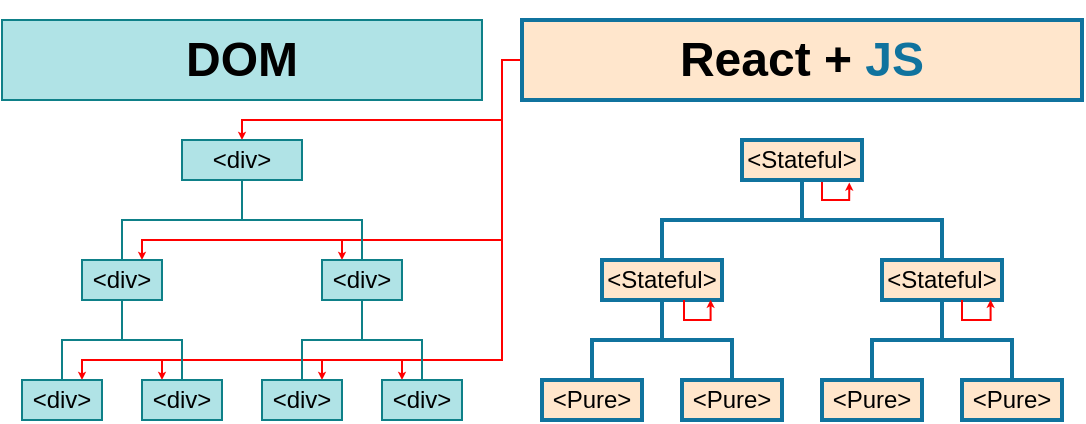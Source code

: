 <mxfile version="11.1.1" type="github"><diagram id="qGmTgWKqz5oFr5Qk8otT" name="Page-1"><mxGraphModel dx="1226" dy="302" grid="1" gridSize="10" guides="0" tooltips="1" connect="1" arrows="1" fold="1" page="0" pageScale="1" pageWidth="850" pageHeight="1100" math="0" shadow="0"><root><mxCell id="0"/><mxCell id="1" parent="0"/><mxCell id="wovSSRUZCo1Au3XByTAm-43" style="edgeStyle=orthogonalEdgeStyle;rounded=0;orthogonalLoop=1;jettySize=auto;html=1;exitX=0.5;exitY=1;exitDx=0;exitDy=0;entryX=0.5;entryY=0;entryDx=0;entryDy=0;strokeColor=#10739e;fillColor=#b1ddf0;endArrow=none;fontSize=12;strokeWidth=2;" parent="1" source="wovSSRUZCo1Au3XByTAm-2" target="wovSSRUZCo1Au3XByTAm-39" edge="1"><mxGeometry relative="1" as="geometry"><Array as="points"><mxPoint x="90" y="140"/><mxPoint x="20" y="140"/><mxPoint x="20" y="160"/></Array></mxGeometry></mxCell><mxCell id="wovSSRUZCo1Au3XByTAm-97" style="edgeStyle=orthogonalEdgeStyle;rounded=0;jumpSize=6;orthogonalLoop=1;jettySize=auto;html=1;exitX=0.5;exitY=1;exitDx=0;exitDy=0;entryX=0.5;entryY=0;entryDx=0;entryDy=0;strokeColor=#10739e;strokeWidth=2;fontSize=12;fillColor=#b1ddf0;endArrow=none;" parent="1" source="wovSSRUZCo1Au3XByTAm-2" target="wovSSRUZCo1Au3XByTAm-92" edge="1"><mxGeometry relative="1" as="geometry"><Array as="points"><mxPoint x="90" y="140"/><mxPoint x="160" y="140"/></Array></mxGeometry></mxCell><UserObject label="&amp;lt;Stateful&amp;gt;" treeRoot="1" id="wovSSRUZCo1Au3XByTAm-2"><mxCell style="whiteSpace=wrap;html=1;align=center;treeFolding=1;treeMoving=1;container=1;recursiveResize=0;fillColor=#ffe6cc;strokeColor=#10739E;strokeWidth=2;" parent="1" vertex="1"><mxGeometry x="60" y="100" width="60" height="20" as="geometry"/></mxCell></UserObject><mxCell id="wovSSRUZCo1Au3XByTAm-82" style="edgeStyle=orthogonalEdgeStyle;rounded=0;jumpSize=6;orthogonalLoop=1;jettySize=auto;html=1;exitX=0;exitY=0.5;exitDx=0;exitDy=0;startSize=6;endSize=1;strokeColor=#FF0000;strokeWidth=1;entryX=0.75;entryY=0;entryDx=0;entryDy=0;" parent="1" source="wovSSRUZCo1Au3XByTAm-15" target="wovSSRUZCo1Au3XByTAm-47" edge="1"><mxGeometry relative="1" as="geometry"><mxPoint x="-220" y="140" as="targetPoint"/><Array as="points"><mxPoint x="-60" y="60"/><mxPoint x="-60" y="150"/><mxPoint x="-240" y="150"/></Array></mxGeometry></mxCell><mxCell id="wovSSRUZCo1Au3XByTAm-83" style="edgeStyle=orthogonalEdgeStyle;rounded=0;jumpSize=6;orthogonalLoop=1;jettySize=auto;html=1;exitX=0;exitY=0.5;exitDx=0;exitDy=0;entryX=0.25;entryY=0;entryDx=0;entryDy=0;startSize=6;endSize=1;strokeColor=#FF0000;strokeWidth=1;" parent="1" source="wovSSRUZCo1Au3XByTAm-15" target="wovSSRUZCo1Au3XByTAm-52" edge="1"><mxGeometry relative="1" as="geometry"><Array as="points"><mxPoint x="-60" y="60"/><mxPoint x="-60" y="150"/><mxPoint x="-140" y="150"/></Array></mxGeometry></mxCell><mxCell id="wovSSRUZCo1Au3XByTAm-84" style="edgeStyle=orthogonalEdgeStyle;rounded=0;jumpSize=6;orthogonalLoop=1;jettySize=auto;html=1;exitX=0;exitY=0.5;exitDx=0;exitDy=0;entryX=0.75;entryY=0;entryDx=0;entryDy=0;startSize=6;endSize=1;strokeColor=#FF0000;strokeWidth=1;" parent="1" source="wovSSRUZCo1Au3XByTAm-15" target="wovSSRUZCo1Au3XByTAm-49" edge="1"><mxGeometry relative="1" as="geometry"><Array as="points"><mxPoint x="-60" y="60"/><mxPoint x="-60" y="210"/><mxPoint x="-270" y="210"/></Array></mxGeometry></mxCell><mxCell id="wovSSRUZCo1Au3XByTAm-85" style="edgeStyle=orthogonalEdgeStyle;rounded=0;jumpSize=6;orthogonalLoop=1;jettySize=auto;html=1;exitX=0;exitY=0.5;exitDx=0;exitDy=0;entryX=0.25;entryY=0;entryDx=0;entryDy=0;startSize=6;endSize=1;strokeColor=#FF0000;strokeWidth=1;" parent="1" source="wovSSRUZCo1Au3XByTAm-15" target="wovSSRUZCo1Au3XByTAm-48" edge="1"><mxGeometry relative="1" as="geometry"><Array as="points"><mxPoint x="-60" y="60"/><mxPoint x="-60" y="210"/><mxPoint x="-230" y="210"/></Array></mxGeometry></mxCell><mxCell id="wovSSRUZCo1Au3XByTAm-86" style="edgeStyle=orthogonalEdgeStyle;rounded=0;jumpSize=6;orthogonalLoop=1;jettySize=auto;html=1;exitX=0;exitY=0.5;exitDx=0;exitDy=0;entryX=0.75;entryY=0;entryDx=0;entryDy=0;startSize=6;endSize=1;strokeColor=#FF0000;strokeWidth=1;" parent="1" source="wovSSRUZCo1Au3XByTAm-15" target="wovSSRUZCo1Au3XByTAm-54" edge="1"><mxGeometry relative="1" as="geometry"><Array as="points"><mxPoint x="-60" y="60"/><mxPoint x="-60" y="210"/><mxPoint x="-150" y="210"/></Array></mxGeometry></mxCell><mxCell id="wovSSRUZCo1Au3XByTAm-87" style="edgeStyle=orthogonalEdgeStyle;rounded=0;jumpSize=6;orthogonalLoop=1;jettySize=auto;html=1;exitX=0;exitY=0.5;exitDx=0;exitDy=0;entryX=0.25;entryY=0;entryDx=0;entryDy=0;startSize=6;endSize=1;strokeColor=#FF0000;strokeWidth=1;" parent="1" source="wovSSRUZCo1Au3XByTAm-15" target="wovSSRUZCo1Au3XByTAm-53" edge="1"><mxGeometry relative="1" as="geometry"><Array as="points"><mxPoint x="-60" y="60"/><mxPoint x="-60" y="210"/><mxPoint x="-110" y="210"/></Array></mxGeometry></mxCell><mxCell id="wovSSRUZCo1Au3XByTAm-99" style="edgeStyle=orthogonalEdgeStyle;rounded=0;jumpSize=6;orthogonalLoop=1;jettySize=auto;html=1;exitX=0;exitY=0.5;exitDx=0;exitDy=0;entryX=0.5;entryY=0;entryDx=0;entryDy=0;startSize=6;endSize=1;strokeColor=#FF0000;strokeWidth=1;" parent="1" source="wovSSRUZCo1Au3XByTAm-15" target="wovSSRUZCo1Au3XByTAm-45" edge="1"><mxGeometry relative="1" as="geometry"><Array as="points"><mxPoint x="-60" y="60"/><mxPoint x="-60" y="90"/><mxPoint x="-190" y="90"/></Array></mxGeometry></mxCell><mxCell id="wovSSRUZCo1Au3XByTAm-15" value="&lt;h1&gt;React + &lt;font color=&quot;#10739e&quot;&gt;JS&lt;/font&gt;&lt;/h1&gt;" style="text;html=1;spacing=5;spacingTop=-20;whiteSpace=wrap;overflow=hidden;rounded=0;align=center;fillColor=#ffe6cc;perimeterSpacing=0;strokeWidth=2;strokeColor=#10739E;" parent="1" vertex="1"><mxGeometry x="-50" y="40" width="280" height="40" as="geometry"/></mxCell><mxCell id="wovSSRUZCo1Au3XByTAm-38" style="edgeStyle=orthogonalEdgeStyle;rounded=0;orthogonalLoop=1;jettySize=auto;html=1;exitX=0.5;exitY=1;exitDx=0;exitDy=0;entryX=0.5;entryY=0;entryDx=0;entryDy=0;fillColor=#b1ddf0;strokeColor=#10739e;endArrow=none;fontSize=12;strokeWidth=2;" parent="1" source="wovSSRUZCo1Au3XByTAm-39" target="wovSSRUZCo1Au3XByTAm-40" edge="1"><mxGeometry relative="1" as="geometry"><Array as="points"><mxPoint x="20" y="180"/><mxPoint x="20" y="200"/><mxPoint x="55" y="200"/></Array></mxGeometry></mxCell><mxCell id="wovSSRUZCo1Au3XByTAm-39" value="&amp;lt;Stateful&amp;gt;" style="whiteSpace=wrap;html=1;align=center;verticalAlign=middle;container=1;recursiveResize=0;treeFolding=1;treeMoving=1;fillColor=#ffe6cc;strokeColor=#10739E;strokeWidth=2;" parent="1" vertex="1"><mxGeometry x="-10" y="160" width="60" height="20" as="geometry"/></mxCell><mxCell id="wovSSRUZCo1Au3XByTAm-40" value="&amp;lt;Pure&amp;gt;" style="whiteSpace=wrap;html=1;align=center;verticalAlign=middle;container=1;recursiveResize=0;treeFolding=1;treeMoving=1;fillColor=#ffe6cc;strokeColor=#10739E;strokeWidth=2;" parent="1" vertex="1" collapsed="1"><mxGeometry x="30" y="220" width="50" height="20" as="geometry"/></mxCell><mxCell id="wovSSRUZCo1Au3XByTAm-41" value="&amp;lt;Pure&amp;gt;&lt;br&gt;" style="whiteSpace=wrap;html=1;align=center;verticalAlign=middle;container=1;recursiveResize=0;treeFolding=1;treeMoving=1;fillColor=#ffe6cc;strokeColor=#10739E;strokeWidth=2;" parent="1" vertex="1" collapsed="1"><mxGeometry x="-40" y="220" width="50" height="20" as="geometry"/></mxCell><mxCell id="wovSSRUZCo1Au3XByTAm-42" style="edgeStyle=orthogonalEdgeStyle;rounded=0;orthogonalLoop=1;jettySize=auto;html=1;exitX=0.5;exitY=1;exitDx=0;exitDy=0;entryX=0.5;entryY=0;entryDx=0;entryDy=0;endArrow=none;fillColor=#b1ddf0;strokeColor=#10739e;fontSize=12;strokeWidth=2;" parent="1" source="wovSSRUZCo1Au3XByTAm-39" target="wovSSRUZCo1Au3XByTAm-41" edge="1"><mxGeometry relative="1" as="geometry"><Array as="points"><mxPoint x="20" y="180"/><mxPoint x="20" y="200"/><mxPoint x="-15" y="200"/></Array></mxGeometry></mxCell><mxCell id="wovSSRUZCo1Au3XByTAm-44" value="" style="edgeStyle=elbowEdgeStyle;elbow=vertical;startArrow=none;endArrow=none;rounded=0;fillColor=#b0e3e6;strokeColor=#0e8088;" parent="1" source="wovSSRUZCo1Au3XByTAm-45" target="wovSSRUZCo1Au3XByTAm-47" edge="1"><mxGeometry relative="1" as="geometry"/></mxCell><UserObject label="&amp;lt;div&amp;gt;" treeRoot="1" id="wovSSRUZCo1Au3XByTAm-45"><mxCell style="whiteSpace=wrap;html=1;align=center;treeFolding=1;treeMoving=1;container=1;recursiveResize=0;fillColor=#b0e3e6;strokeColor=#0e8088;" parent="1" vertex="1"><mxGeometry x="-220" y="100" width="60" height="20" as="geometry"/></mxCell></UserObject><mxCell id="wovSSRUZCo1Au3XByTAm-46" style="edgeStyle=orthogonalEdgeStyle;rounded=0;orthogonalLoop=1;jettySize=auto;html=1;exitX=0.5;exitY=1;exitDx=0;exitDy=0;entryX=0.5;entryY=0;entryDx=0;entryDy=0;endArrow=none;endFill=0;fillColor=#b0e3e6;strokeColor=#0e8088;" parent="1" source="wovSSRUZCo1Au3XByTAm-47" target="wovSSRUZCo1Au3XByTAm-48" edge="1"><mxGeometry relative="1" as="geometry"><Array as="points"><mxPoint x="-250" y="200"/><mxPoint x="-220" y="200"/></Array></mxGeometry></mxCell><mxCell id="wovSSRUZCo1Au3XByTAm-47" value="&amp;lt;div&amp;gt;" style="whiteSpace=wrap;html=1;align=center;verticalAlign=middle;container=1;recursiveResize=0;treeFolding=1;treeMoving=1;fillColor=#b0e3e6;strokeColor=#0e8088;" parent="1" vertex="1"><mxGeometry x="-270" y="160" width="40" height="20" as="geometry"/></mxCell><mxCell id="wovSSRUZCo1Au3XByTAm-48" value="&amp;lt;div&amp;gt;" style="whiteSpace=wrap;html=1;align=center;verticalAlign=middle;container=1;recursiveResize=0;treeFolding=1;treeMoving=1;fillColor=#b0e3e6;strokeColor=#0e8088;" parent="1" vertex="1" collapsed="1"><mxGeometry x="-240" y="220" width="40" height="20" as="geometry"/></mxCell><mxCell id="wovSSRUZCo1Au3XByTAm-49" value="&amp;lt;div&amp;gt;" style="whiteSpace=wrap;html=1;align=center;verticalAlign=middle;container=1;recursiveResize=0;treeFolding=1;treeMoving=1;fillColor=#b0e3e6;strokeColor=#0e8088;" parent="1" vertex="1" collapsed="1"><mxGeometry x="-300" y="220" width="40" height="20" as="geometry"/></mxCell><mxCell id="wovSSRUZCo1Au3XByTAm-50" style="edgeStyle=orthogonalEdgeStyle;rounded=0;orthogonalLoop=1;jettySize=auto;html=1;exitX=0.5;exitY=1;exitDx=0;exitDy=0;entryX=0.5;entryY=0;entryDx=0;entryDy=0;endArrow=none;endFill=0;fillColor=#b0e3e6;strokeColor=#0e8088;" parent="1" source="wovSSRUZCo1Au3XByTAm-47" target="wovSSRUZCo1Au3XByTAm-49" edge="1"><mxGeometry relative="1" as="geometry"><Array as="points"><mxPoint x="-250" y="200"/><mxPoint x="-280" y="200"/></Array></mxGeometry></mxCell><mxCell id="wovSSRUZCo1Au3XByTAm-51" style="edgeStyle=orthogonalEdgeStyle;rounded=0;orthogonalLoop=1;jettySize=auto;html=1;exitX=0.5;exitY=0;exitDx=0;exitDy=0;entryX=0.5;entryY=1;entryDx=0;entryDy=0;endArrow=none;endFill=0;fillColor=#b0e3e6;strokeColor=#0e8088;" parent="1" source="wovSSRUZCo1Au3XByTAm-52" target="wovSSRUZCo1Au3XByTAm-45" edge="1"><mxGeometry relative="1" as="geometry"><Array as="points"><mxPoint x="-130" y="140"/><mxPoint x="-190" y="140"/></Array></mxGeometry></mxCell><mxCell id="wovSSRUZCo1Au3XByTAm-62" style="edgeStyle=orthogonalEdgeStyle;rounded=0;orthogonalLoop=1;jettySize=auto;html=1;exitX=0.5;exitY=1;exitDx=0;exitDy=0;entryX=0.5;entryY=0;entryDx=0;entryDy=0;strokeColor=#0e8088;fillColor=#b0e3e6;endFill=0;endArrow=none;" parent="1" source="wovSSRUZCo1Au3XByTAm-52" target="wovSSRUZCo1Au3XByTAm-53" edge="1"><mxGeometry relative="1" as="geometry"><Array as="points"><mxPoint x="-130" y="200"/><mxPoint x="-100" y="200"/></Array></mxGeometry></mxCell><mxCell id="wovSSRUZCo1Au3XByTAm-52" value="&amp;lt;div&amp;gt;" style="whiteSpace=wrap;html=1;align=center;verticalAlign=middle;container=1;recursiveResize=0;treeFolding=1;treeMoving=1;fillColor=#b0e3e6;strokeColor=#0e8088;" parent="1" vertex="1"><mxGeometry x="-150" y="160" width="40" height="20" as="geometry"/></mxCell><mxCell id="wovSSRUZCo1Au3XByTAm-53" value="&amp;lt;div&amp;gt;" style="whiteSpace=wrap;html=1;align=center;verticalAlign=middle;container=1;recursiveResize=0;treeFolding=1;treeMoving=1;fillColor=#b0e3e6;strokeColor=#0e8088;" parent="1" vertex="1" collapsed="1"><mxGeometry x="-120" y="220" width="40" height="20" as="geometry"/></mxCell><mxCell id="wovSSRUZCo1Au3XByTAm-54" value="&amp;lt;div&amp;gt;" style="whiteSpace=wrap;html=1;align=center;verticalAlign=middle;container=1;recursiveResize=0;treeFolding=1;treeMoving=1;fillColor=#b0e3e6;strokeColor=#0e8088;" parent="1" vertex="1" collapsed="1"><mxGeometry x="-180" y="220" width="40" height="20" as="geometry"/></mxCell><mxCell id="wovSSRUZCo1Au3XByTAm-55" style="edgeStyle=orthogonalEdgeStyle;rounded=0;orthogonalLoop=1;jettySize=auto;html=1;exitX=0.5;exitY=1;exitDx=0;exitDy=0;entryX=0.5;entryY=0;entryDx=0;entryDy=0;endArrow=none;endFill=0;fillColor=#b0e3e6;strokeColor=#0e8088;" parent="1" source="wovSSRUZCo1Au3XByTAm-52" target="wovSSRUZCo1Au3XByTAm-54" edge="1"><mxGeometry relative="1" as="geometry"><Array as="points"><mxPoint x="-130" y="200"/><mxPoint x="-160" y="200"/></Array></mxGeometry></mxCell><mxCell id="wovSSRUZCo1Au3XByTAm-57" value="&lt;h1&gt;DOM&lt;/h1&gt;" style="text;html=1;spacing=5;spacingTop=-20;whiteSpace=wrap;overflow=hidden;rounded=0;align=center;fillColor=#b0e3e6;perimeterSpacing=0;strokeWidth=1;strokeColor=#0e8088;" parent="1" vertex="1"><mxGeometry x="-310" y="40" width="240" height="40" as="geometry"/></mxCell><mxCell id="wovSSRUZCo1Au3XByTAm-77" style="edgeStyle=orthogonalEdgeStyle;rounded=0;orthogonalLoop=1;jettySize=auto;html=1;entryX=0.905;entryY=0.993;entryDx=0;entryDy=0;strokeWidth=1;jumpSize=6;startSize=6;endSize=1;entryPerimeter=0;strokeColor=#FF0000;" parent="1" target="wovSSRUZCo1Au3XByTAm-39" edge="1"><mxGeometry relative="1" as="geometry"><mxPoint x="31" y="180" as="sourcePoint"/><Array as="points"><mxPoint x="31" y="190"/><mxPoint x="44" y="190"/></Array></mxGeometry></mxCell><mxCell id="wovSSRUZCo1Au3XByTAm-88" style="edgeStyle=orthogonalEdgeStyle;rounded=0;jumpSize=6;orthogonalLoop=1;jettySize=auto;html=1;entryX=0.894;entryY=1.064;entryDx=0;entryDy=0;entryPerimeter=0;startSize=6;endSize=1;strokeColor=#FF0000;strokeWidth=1;" parent="1" target="wovSSRUZCo1Au3XByTAm-2" edge="1"><mxGeometry relative="1" as="geometry"><mxPoint x="100" y="121" as="sourcePoint"/><Array as="points"><mxPoint x="100" y="121"/><mxPoint x="100" y="130"/><mxPoint x="114" y="130"/></Array></mxGeometry></mxCell><mxCell id="wovSSRUZCo1Au3XByTAm-91" style="edgeStyle=orthogonalEdgeStyle;rounded=0;orthogonalLoop=1;jettySize=auto;html=1;exitX=0.5;exitY=1;exitDx=0;exitDy=0;entryX=0.5;entryY=0;entryDx=0;entryDy=0;fillColor=#b1ddf0;strokeColor=#10739e;endArrow=none;fontSize=12;strokeWidth=2;" parent="1" source="wovSSRUZCo1Au3XByTAm-92" target="wovSSRUZCo1Au3XByTAm-93" edge="1"><mxGeometry relative="1" as="geometry"><Array as="points"><mxPoint x="160" y="180"/><mxPoint x="160" y="200"/><mxPoint x="195" y="200"/></Array></mxGeometry></mxCell><mxCell id="wovSSRUZCo1Au3XByTAm-92" value="&amp;lt;Stateful&amp;gt;" style="whiteSpace=wrap;html=1;align=center;verticalAlign=middle;container=1;recursiveResize=0;treeFolding=1;treeMoving=1;fillColor=#ffe6cc;strokeColor=#10739E;strokeWidth=2;" parent="1" vertex="1"><mxGeometry x="130" y="160" width="60" height="20" as="geometry"/></mxCell><mxCell id="wovSSRUZCo1Au3XByTAm-93" value="&amp;lt;Pure&amp;gt;" style="whiteSpace=wrap;html=1;align=center;verticalAlign=middle;container=1;recursiveResize=0;treeFolding=1;treeMoving=1;fillColor=#ffe6cc;strokeColor=#10739E;strokeWidth=2;" parent="1" vertex="1" collapsed="1"><mxGeometry x="170" y="220" width="50" height="20" as="geometry"/></mxCell><mxCell id="wovSSRUZCo1Au3XByTAm-94" value="&amp;lt;Pure&amp;gt;&lt;br&gt;" style="whiteSpace=wrap;html=1;align=center;verticalAlign=middle;container=1;recursiveResize=0;treeFolding=1;treeMoving=1;fillColor=#ffe6cc;strokeColor=#10739E;strokeWidth=2;" parent="1" vertex="1" collapsed="1"><mxGeometry x="100" y="220" width="50" height="20" as="geometry"/></mxCell><mxCell id="wovSSRUZCo1Au3XByTAm-95" style="edgeStyle=orthogonalEdgeStyle;rounded=0;orthogonalLoop=1;jettySize=auto;html=1;exitX=0.5;exitY=1;exitDx=0;exitDy=0;entryX=0.5;entryY=0;entryDx=0;entryDy=0;endArrow=none;fillColor=#b1ddf0;strokeColor=#10739e;fontSize=12;strokeWidth=2;" parent="1" source="wovSSRUZCo1Au3XByTAm-92" target="wovSSRUZCo1Au3XByTAm-94" edge="1"><mxGeometry relative="1" as="geometry"><Array as="points"><mxPoint x="160" y="180"/><mxPoint x="160" y="200"/><mxPoint x="125" y="200"/></Array></mxGeometry></mxCell><mxCell id="wovSSRUZCo1Au3XByTAm-96" style="edgeStyle=orthogonalEdgeStyle;rounded=0;orthogonalLoop=1;jettySize=auto;html=1;entryX=0.905;entryY=0.993;entryDx=0;entryDy=0;strokeWidth=1;jumpSize=6;startSize=6;endSize=1;entryPerimeter=0;strokeColor=#FF0000;" parent="1" target="wovSSRUZCo1Au3XByTAm-92" edge="1"><mxGeometry relative="1" as="geometry"><mxPoint x="170" y="180" as="sourcePoint"/><Array as="points"><mxPoint x="170" y="181"/><mxPoint x="170" y="190"/><mxPoint x="184" y="190"/></Array></mxGeometry></mxCell></root></mxGraphModel></diagram></mxfile>